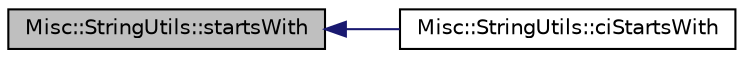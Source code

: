 digraph G
{
  edge [fontname="Helvetica",fontsize="10",labelfontname="Helvetica",labelfontsize="10"];
  node [fontname="Helvetica",fontsize="10",shape=record];
  rankdir="LR";
  Node1 [label="Misc::StringUtils::startsWith",height=0.2,width=0.4,color="black", fillcolor="grey75", style="filled" fontcolor="black"];
  Node1 -> Node2 [dir="back",color="midnightblue",fontsize="10",style="solid",fontname="Helvetica"];
  Node2 [label="Misc::StringUtils::ciStartsWith",height=0.2,width=0.4,color="black", fillcolor="white", style="filled",URL="$class_misc_1_1_string_utils.html#a7c20a5ff0a11cb0d4038d225346a0dff"];
}
